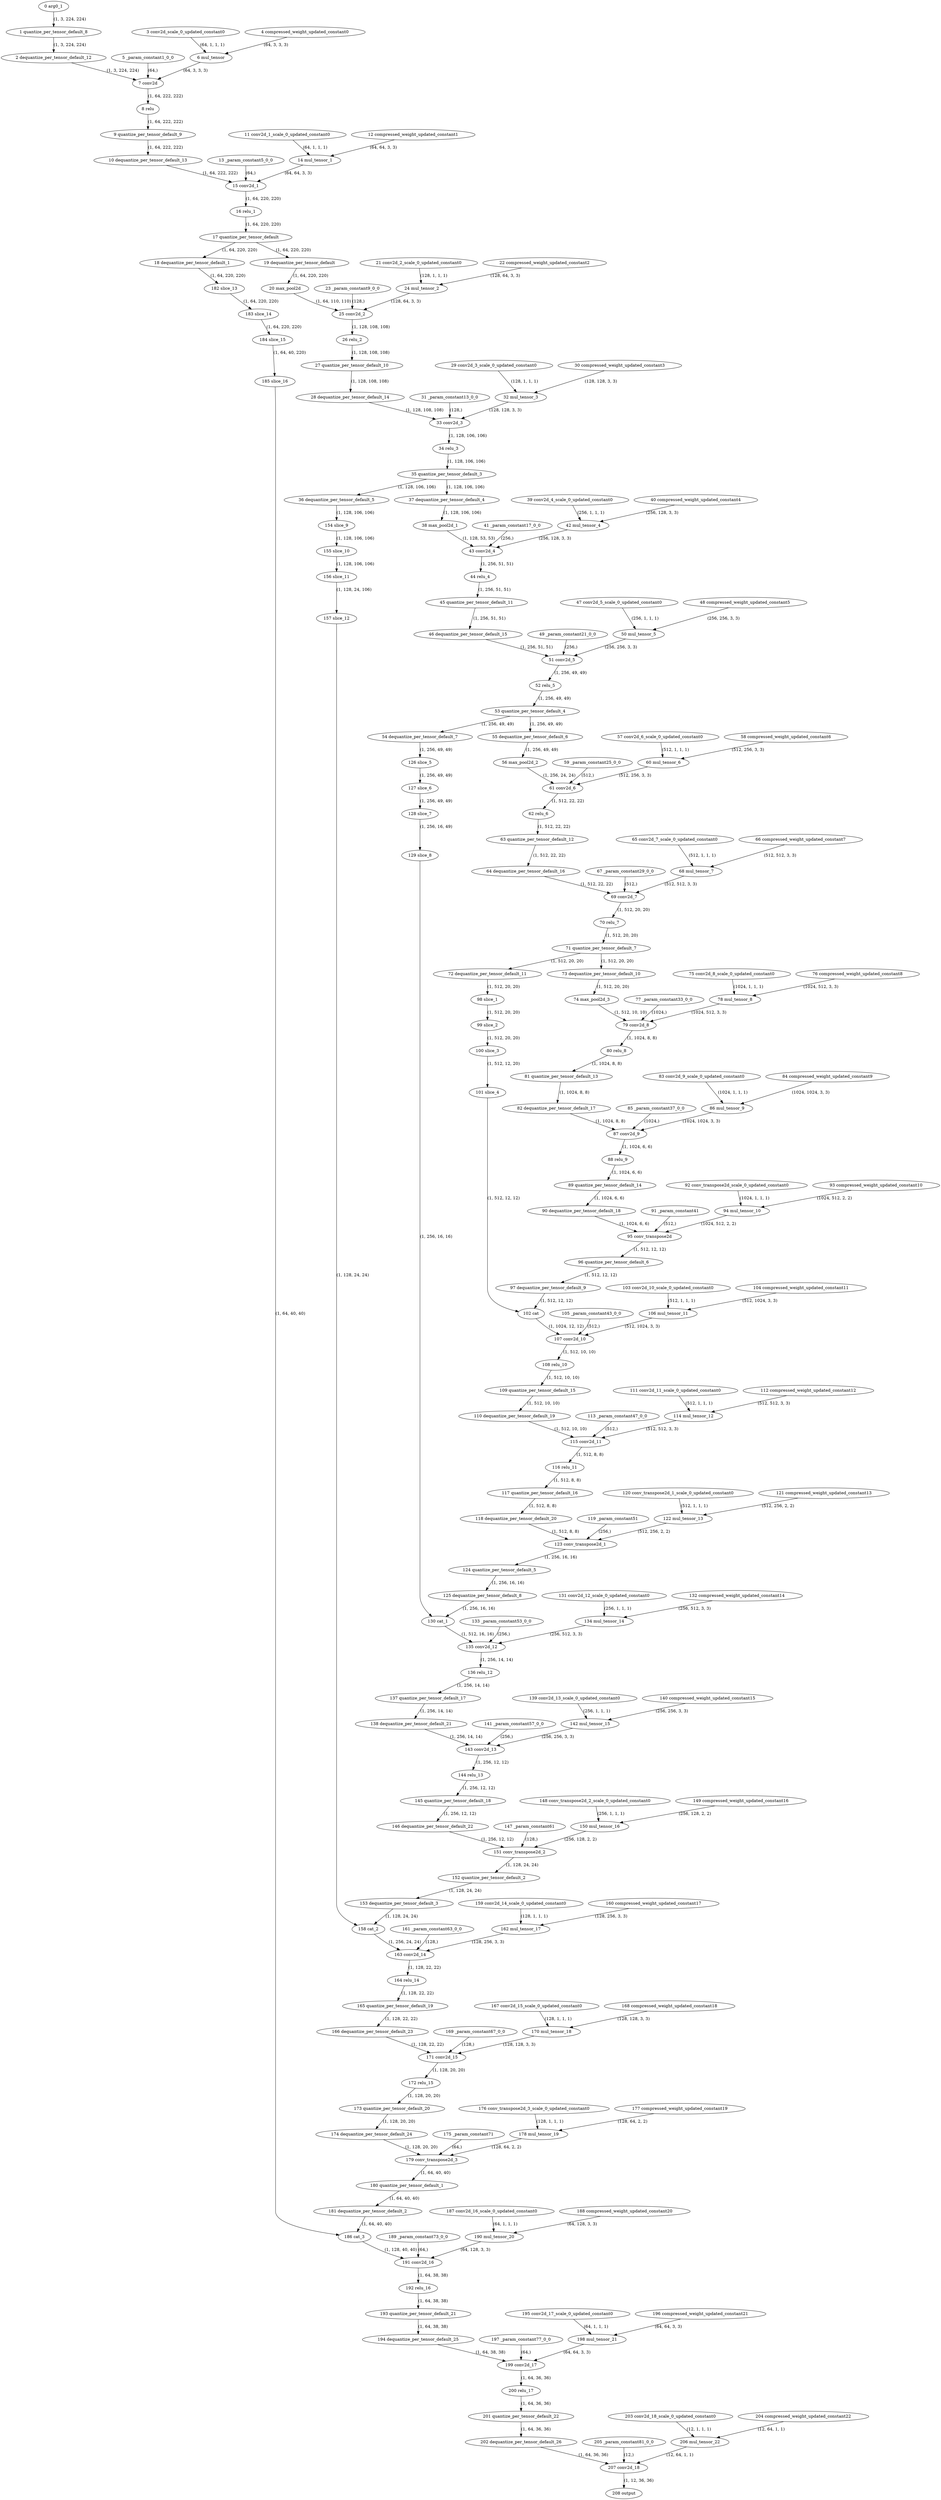 strict digraph  {
"0 arg0_1" [id=0, type=input];
"1 quantize_per_tensor_default_8" [id=1, type=quantize_per_tensor];
"2 dequantize_per_tensor_default_12" [id=2, type=dequantize_per_tensor];
"3 conv2d_scale_0_updated_constant0" [id=3, type=get_attr];
"4 compressed_weight_updated_constant0" [id=4, type=get_attr];
"5 _param_constant1_0_0" [id=5, type=get_attr];
"6 mul_tensor" [id=6, type=mul];
"7 conv2d" [id=7, type=conv2d];
"8 relu" [id=8, type=relu];
"9 quantize_per_tensor_default_9" [id=9, type=quantize_per_tensor];
"10 dequantize_per_tensor_default_13" [id=10, type=dequantize_per_tensor];
"11 conv2d_1_scale_0_updated_constant0" [id=11, type=get_attr];
"12 compressed_weight_updated_constant1" [id=12, type=get_attr];
"13 _param_constant5_0_0" [id=13, type=get_attr];
"14 mul_tensor_1" [id=14, type=mul];
"15 conv2d_1" [id=15, type=conv2d];
"16 relu_1" [id=16, type=relu];
"17 quantize_per_tensor_default" [id=17, type=quantize_per_tensor];
"18 dequantize_per_tensor_default_1" [id=18, type=dequantize_per_tensor];
"19 dequantize_per_tensor_default" [id=19, type=dequantize_per_tensor];
"20 max_pool2d" [id=20, type=max_pool2d];
"21 conv2d_2_scale_0_updated_constant0" [id=21, type=get_attr];
"22 compressed_weight_updated_constant2" [id=22, type=get_attr];
"23 _param_constant9_0_0" [id=23, type=get_attr];
"24 mul_tensor_2" [id=24, type=mul];
"25 conv2d_2" [id=25, type=conv2d];
"26 relu_2" [id=26, type=relu];
"27 quantize_per_tensor_default_10" [id=27, type=quantize_per_tensor];
"28 dequantize_per_tensor_default_14" [id=28, type=dequantize_per_tensor];
"29 conv2d_3_scale_0_updated_constant0" [id=29, type=get_attr];
"30 compressed_weight_updated_constant3" [id=30, type=get_attr];
"31 _param_constant13_0_0" [id=31, type=get_attr];
"32 mul_tensor_3" [id=32, type=mul];
"33 conv2d_3" [id=33, type=conv2d];
"34 relu_3" [id=34, type=relu];
"35 quantize_per_tensor_default_3" [id=35, type=quantize_per_tensor];
"36 dequantize_per_tensor_default_5" [id=36, type=dequantize_per_tensor];
"37 dequantize_per_tensor_default_4" [id=37, type=dequantize_per_tensor];
"38 max_pool2d_1" [id=38, type=max_pool2d];
"39 conv2d_4_scale_0_updated_constant0" [id=39, type=get_attr];
"40 compressed_weight_updated_constant4" [id=40, type=get_attr];
"41 _param_constant17_0_0" [id=41, type=get_attr];
"42 mul_tensor_4" [id=42, type=mul];
"43 conv2d_4" [id=43, type=conv2d];
"44 relu_4" [id=44, type=relu];
"45 quantize_per_tensor_default_11" [id=45, type=quantize_per_tensor];
"46 dequantize_per_tensor_default_15" [id=46, type=dequantize_per_tensor];
"47 conv2d_5_scale_0_updated_constant0" [id=47, type=get_attr];
"48 compressed_weight_updated_constant5" [id=48, type=get_attr];
"49 _param_constant21_0_0" [id=49, type=get_attr];
"50 mul_tensor_5" [id=50, type=mul];
"51 conv2d_5" [id=51, type=conv2d];
"52 relu_5" [id=52, type=relu];
"53 quantize_per_tensor_default_4" [id=53, type=quantize_per_tensor];
"54 dequantize_per_tensor_default_7" [id=54, type=dequantize_per_tensor];
"55 dequantize_per_tensor_default_6" [id=55, type=dequantize_per_tensor];
"56 max_pool2d_2" [id=56, type=max_pool2d];
"57 conv2d_6_scale_0_updated_constant0" [id=57, type=get_attr];
"58 compressed_weight_updated_constant6" [id=58, type=get_attr];
"59 _param_constant25_0_0" [id=59, type=get_attr];
"60 mul_tensor_6" [id=60, type=mul];
"61 conv2d_6" [id=61, type=conv2d];
"62 relu_6" [id=62, type=relu];
"63 quantize_per_tensor_default_12" [id=63, type=quantize_per_tensor];
"64 dequantize_per_tensor_default_16" [id=64, type=dequantize_per_tensor];
"65 conv2d_7_scale_0_updated_constant0" [id=65, type=get_attr];
"66 compressed_weight_updated_constant7" [id=66, type=get_attr];
"67 _param_constant29_0_0" [id=67, type=get_attr];
"68 mul_tensor_7" [id=68, type=mul];
"69 conv2d_7" [id=69, type=conv2d];
"70 relu_7" [id=70, type=relu];
"71 quantize_per_tensor_default_7" [id=71, type=quantize_per_tensor];
"72 dequantize_per_tensor_default_11" [id=72, type=dequantize_per_tensor];
"73 dequantize_per_tensor_default_10" [id=73, type=dequantize_per_tensor];
"74 max_pool2d_3" [id=74, type=max_pool2d];
"75 conv2d_8_scale_0_updated_constant0" [id=75, type=get_attr];
"76 compressed_weight_updated_constant8" [id=76, type=get_attr];
"77 _param_constant33_0_0" [id=77, type=get_attr];
"78 mul_tensor_8" [id=78, type=mul];
"79 conv2d_8" [id=79, type=conv2d];
"80 relu_8" [id=80, type=relu];
"81 quantize_per_tensor_default_13" [id=81, type=quantize_per_tensor];
"82 dequantize_per_tensor_default_17" [id=82, type=dequantize_per_tensor];
"83 conv2d_9_scale_0_updated_constant0" [id=83, type=get_attr];
"84 compressed_weight_updated_constant9" [id=84, type=get_attr];
"85 _param_constant37_0_0" [id=85, type=get_attr];
"86 mul_tensor_9" [id=86, type=mul];
"87 conv2d_9" [id=87, type=conv2d];
"88 relu_9" [id=88, type=relu];
"89 quantize_per_tensor_default_14" [id=89, type=quantize_per_tensor];
"90 dequantize_per_tensor_default_18" [id=90, type=dequantize_per_tensor];
"91 _param_constant41" [id=91, type=get_attr];
"92 conv_transpose2d_scale_0_updated_constant0" [id=92, type=get_attr];
"93 compressed_weight_updated_constant10" [id=93, type=get_attr];
"94 mul_tensor_10" [id=94, type=mul];
"95 conv_transpose2d" [id=95, type=conv_transpose2d];
"96 quantize_per_tensor_default_6" [id=96, type=quantize_per_tensor];
"97 dequantize_per_tensor_default_9" [id=97, type=dequantize_per_tensor];
"98 slice_1" [id=98, type=slice];
"99 slice_2" [id=99, type=slice];
"100 slice_3" [id=100, type=slice];
"101 slice_4" [id=101, type=slice];
"102 cat" [id=102, type=cat];
"103 conv2d_10_scale_0_updated_constant0" [id=103, type=get_attr];
"104 compressed_weight_updated_constant11" [id=104, type=get_attr];
"105 _param_constant43_0_0" [id=105, type=get_attr];
"106 mul_tensor_11" [id=106, type=mul];
"107 conv2d_10" [id=107, type=conv2d];
"108 relu_10" [id=108, type=relu];
"109 quantize_per_tensor_default_15" [id=109, type=quantize_per_tensor];
"110 dequantize_per_tensor_default_19" [id=110, type=dequantize_per_tensor];
"111 conv2d_11_scale_0_updated_constant0" [id=111, type=get_attr];
"112 compressed_weight_updated_constant12" [id=112, type=get_attr];
"113 _param_constant47_0_0" [id=113, type=get_attr];
"114 mul_tensor_12" [id=114, type=mul];
"115 conv2d_11" [id=115, type=conv2d];
"116 relu_11" [id=116, type=relu];
"117 quantize_per_tensor_default_16" [id=117, type=quantize_per_tensor];
"118 dequantize_per_tensor_default_20" [id=118, type=dequantize_per_tensor];
"119 _param_constant51" [id=119, type=get_attr];
"120 conv_transpose2d_1_scale_0_updated_constant0" [id=120, type=get_attr];
"121 compressed_weight_updated_constant13" [id=121, type=get_attr];
"122 mul_tensor_13" [id=122, type=mul];
"123 conv_transpose2d_1" [id=123, type=conv_transpose2d];
"124 quantize_per_tensor_default_5" [id=124, type=quantize_per_tensor];
"125 dequantize_per_tensor_default_8" [id=125, type=dequantize_per_tensor];
"126 slice_5" [id=126, type=slice];
"127 slice_6" [id=127, type=slice];
"128 slice_7" [id=128, type=slice];
"129 slice_8" [id=129, type=slice];
"130 cat_1" [id=130, type=cat];
"131 conv2d_12_scale_0_updated_constant0" [id=131, type=get_attr];
"132 compressed_weight_updated_constant14" [id=132, type=get_attr];
"133 _param_constant53_0_0" [id=133, type=get_attr];
"134 mul_tensor_14" [id=134, type=mul];
"135 conv2d_12" [id=135, type=conv2d];
"136 relu_12" [id=136, type=relu];
"137 quantize_per_tensor_default_17" [id=137, type=quantize_per_tensor];
"138 dequantize_per_tensor_default_21" [id=138, type=dequantize_per_tensor];
"139 conv2d_13_scale_0_updated_constant0" [id=139, type=get_attr];
"140 compressed_weight_updated_constant15" [id=140, type=get_attr];
"141 _param_constant57_0_0" [id=141, type=get_attr];
"142 mul_tensor_15" [id=142, type=mul];
"143 conv2d_13" [id=143, type=conv2d];
"144 relu_13" [id=144, type=relu];
"145 quantize_per_tensor_default_18" [id=145, type=quantize_per_tensor];
"146 dequantize_per_tensor_default_22" [id=146, type=dequantize_per_tensor];
"147 _param_constant61" [id=147, type=get_attr];
"148 conv_transpose2d_2_scale_0_updated_constant0" [id=148, type=get_attr];
"149 compressed_weight_updated_constant16" [id=149, type=get_attr];
"150 mul_tensor_16" [id=150, type=mul];
"151 conv_transpose2d_2" [id=151, type=conv_transpose2d];
"152 quantize_per_tensor_default_2" [id=152, type=quantize_per_tensor];
"153 dequantize_per_tensor_default_3" [id=153, type=dequantize_per_tensor];
"154 slice_9" [id=154, type=slice];
"155 slice_10" [id=155, type=slice];
"156 slice_11" [id=156, type=slice];
"157 slice_12" [id=157, type=slice];
"158 cat_2" [id=158, type=cat];
"159 conv2d_14_scale_0_updated_constant0" [id=159, type=get_attr];
"160 compressed_weight_updated_constant17" [id=160, type=get_attr];
"161 _param_constant63_0_0" [id=161, type=get_attr];
"162 mul_tensor_17" [id=162, type=mul];
"163 conv2d_14" [id=163, type=conv2d];
"164 relu_14" [id=164, type=relu];
"165 quantize_per_tensor_default_19" [id=165, type=quantize_per_tensor];
"166 dequantize_per_tensor_default_23" [id=166, type=dequantize_per_tensor];
"167 conv2d_15_scale_0_updated_constant0" [id=167, type=get_attr];
"168 compressed_weight_updated_constant18" [id=168, type=get_attr];
"169 _param_constant67_0_0" [id=169, type=get_attr];
"170 mul_tensor_18" [id=170, type=mul];
"171 conv2d_15" [id=171, type=conv2d];
"172 relu_15" [id=172, type=relu];
"173 quantize_per_tensor_default_20" [id=173, type=quantize_per_tensor];
"174 dequantize_per_tensor_default_24" [id=174, type=dequantize_per_tensor];
"175 _param_constant71" [id=175, type=get_attr];
"176 conv_transpose2d_3_scale_0_updated_constant0" [id=176, type=get_attr];
"177 compressed_weight_updated_constant19" [id=177, type=get_attr];
"178 mul_tensor_19" [id=178, type=mul];
"179 conv_transpose2d_3" [id=179, type=conv_transpose2d];
"180 quantize_per_tensor_default_1" [id=180, type=quantize_per_tensor];
"181 dequantize_per_tensor_default_2" [id=181, type=dequantize_per_tensor];
"182 slice_13" [id=182, type=slice];
"183 slice_14" [id=183, type=slice];
"184 slice_15" [id=184, type=slice];
"185 slice_16" [id=185, type=slice];
"186 cat_3" [id=186, type=cat];
"187 conv2d_16_scale_0_updated_constant0" [id=187, type=get_attr];
"188 compressed_weight_updated_constant20" [id=188, type=get_attr];
"189 _param_constant73_0_0" [id=189, type=get_attr];
"190 mul_tensor_20" [id=190, type=mul];
"191 conv2d_16" [id=191, type=conv2d];
"192 relu_16" [id=192, type=relu];
"193 quantize_per_tensor_default_21" [id=193, type=quantize_per_tensor];
"194 dequantize_per_tensor_default_25" [id=194, type=dequantize_per_tensor];
"195 conv2d_17_scale_0_updated_constant0" [id=195, type=get_attr];
"196 compressed_weight_updated_constant21" [id=196, type=get_attr];
"197 _param_constant77_0_0" [id=197, type=get_attr];
"198 mul_tensor_21" [id=198, type=mul];
"199 conv2d_17" [id=199, type=conv2d];
"200 relu_17" [id=200, type=relu];
"201 quantize_per_tensor_default_22" [id=201, type=quantize_per_tensor];
"202 dequantize_per_tensor_default_26" [id=202, type=dequantize_per_tensor];
"203 conv2d_18_scale_0_updated_constant0" [id=203, type=get_attr];
"204 compressed_weight_updated_constant22" [id=204, type=get_attr];
"205 _param_constant81_0_0" [id=205, type=get_attr];
"206 mul_tensor_22" [id=206, type=mul];
"207 conv2d_18" [id=207, type=conv2d];
"208 output" [id=208, type=output];
"0 arg0_1" -> "1 quantize_per_tensor_default_8"  [label="(1, 3, 224, 224)", style=solid];
"1 quantize_per_tensor_default_8" -> "2 dequantize_per_tensor_default_12"  [label="(1, 3, 224, 224)", style=solid];
"2 dequantize_per_tensor_default_12" -> "7 conv2d"  [label="(1, 3, 224, 224)", style=solid];
"3 conv2d_scale_0_updated_constant0" -> "6 mul_tensor"  [label="(64, 1, 1, 1)", style=solid];
"4 compressed_weight_updated_constant0" -> "6 mul_tensor"  [label="(64, 3, 3, 3)", style=solid];
"5 _param_constant1_0_0" -> "7 conv2d"  [label="(64,)", style=solid];
"6 mul_tensor" -> "7 conv2d"  [label="(64, 3, 3, 3)", style=solid];
"7 conv2d" -> "8 relu"  [label="(1, 64, 222, 222)", style=solid];
"8 relu" -> "9 quantize_per_tensor_default_9"  [label="(1, 64, 222, 222)", style=solid];
"9 quantize_per_tensor_default_9" -> "10 dequantize_per_tensor_default_13"  [label="(1, 64, 222, 222)", style=solid];
"10 dequantize_per_tensor_default_13" -> "15 conv2d_1"  [label="(1, 64, 222, 222)", style=solid];
"11 conv2d_1_scale_0_updated_constant0" -> "14 mul_tensor_1"  [label="(64, 1, 1, 1)", style=solid];
"12 compressed_weight_updated_constant1" -> "14 mul_tensor_1"  [label="(64, 64, 3, 3)", style=solid];
"13 _param_constant5_0_0" -> "15 conv2d_1"  [label="(64,)", style=solid];
"14 mul_tensor_1" -> "15 conv2d_1"  [label="(64, 64, 3, 3)", style=solid];
"15 conv2d_1" -> "16 relu_1"  [label="(1, 64, 220, 220)", style=solid];
"16 relu_1" -> "17 quantize_per_tensor_default"  [label="(1, 64, 220, 220)", style=solid];
"17 quantize_per_tensor_default" -> "18 dequantize_per_tensor_default_1"  [label="(1, 64, 220, 220)", style=solid];
"17 quantize_per_tensor_default" -> "19 dequantize_per_tensor_default"  [label="(1, 64, 220, 220)", style=solid];
"18 dequantize_per_tensor_default_1" -> "182 slice_13"  [label="(1, 64, 220, 220)", style=solid];
"19 dequantize_per_tensor_default" -> "20 max_pool2d"  [label="(1, 64, 220, 220)", style=solid];
"20 max_pool2d" -> "25 conv2d_2"  [label="(1, 64, 110, 110)", style=solid];
"21 conv2d_2_scale_0_updated_constant0" -> "24 mul_tensor_2"  [label="(128, 1, 1, 1)", style=solid];
"22 compressed_weight_updated_constant2" -> "24 mul_tensor_2"  [label="(128, 64, 3, 3)", style=solid];
"23 _param_constant9_0_0" -> "25 conv2d_2"  [label="(128,)", style=solid];
"24 mul_tensor_2" -> "25 conv2d_2"  [label="(128, 64, 3, 3)", style=solid];
"25 conv2d_2" -> "26 relu_2"  [label="(1, 128, 108, 108)", style=solid];
"26 relu_2" -> "27 quantize_per_tensor_default_10"  [label="(1, 128, 108, 108)", style=solid];
"27 quantize_per_tensor_default_10" -> "28 dequantize_per_tensor_default_14"  [label="(1, 128, 108, 108)", style=solid];
"28 dequantize_per_tensor_default_14" -> "33 conv2d_3"  [label="(1, 128, 108, 108)", style=solid];
"29 conv2d_3_scale_0_updated_constant0" -> "32 mul_tensor_3"  [label="(128, 1, 1, 1)", style=solid];
"30 compressed_weight_updated_constant3" -> "32 mul_tensor_3"  [label="(128, 128, 3, 3)", style=solid];
"31 _param_constant13_0_0" -> "33 conv2d_3"  [label="(128,)", style=solid];
"32 mul_tensor_3" -> "33 conv2d_3"  [label="(128, 128, 3, 3)", style=solid];
"33 conv2d_3" -> "34 relu_3"  [label="(1, 128, 106, 106)", style=solid];
"34 relu_3" -> "35 quantize_per_tensor_default_3"  [label="(1, 128, 106, 106)", style=solid];
"35 quantize_per_tensor_default_3" -> "36 dequantize_per_tensor_default_5"  [label="(1, 128, 106, 106)", style=solid];
"35 quantize_per_tensor_default_3" -> "37 dequantize_per_tensor_default_4"  [label="(1, 128, 106, 106)", style=solid];
"36 dequantize_per_tensor_default_5" -> "154 slice_9"  [label="(1, 128, 106, 106)", style=solid];
"37 dequantize_per_tensor_default_4" -> "38 max_pool2d_1"  [label="(1, 128, 106, 106)", style=solid];
"38 max_pool2d_1" -> "43 conv2d_4"  [label="(1, 128, 53, 53)", style=solid];
"39 conv2d_4_scale_0_updated_constant0" -> "42 mul_tensor_4"  [label="(256, 1, 1, 1)", style=solid];
"40 compressed_weight_updated_constant4" -> "42 mul_tensor_4"  [label="(256, 128, 3, 3)", style=solid];
"41 _param_constant17_0_0" -> "43 conv2d_4"  [label="(256,)", style=solid];
"42 mul_tensor_4" -> "43 conv2d_4"  [label="(256, 128, 3, 3)", style=solid];
"43 conv2d_4" -> "44 relu_4"  [label="(1, 256, 51, 51)", style=solid];
"44 relu_4" -> "45 quantize_per_tensor_default_11"  [label="(1, 256, 51, 51)", style=solid];
"45 quantize_per_tensor_default_11" -> "46 dequantize_per_tensor_default_15"  [label="(1, 256, 51, 51)", style=solid];
"46 dequantize_per_tensor_default_15" -> "51 conv2d_5"  [label="(1, 256, 51, 51)", style=solid];
"47 conv2d_5_scale_0_updated_constant0" -> "50 mul_tensor_5"  [label="(256, 1, 1, 1)", style=solid];
"48 compressed_weight_updated_constant5" -> "50 mul_tensor_5"  [label="(256, 256, 3, 3)", style=solid];
"49 _param_constant21_0_0" -> "51 conv2d_5"  [label="(256,)", style=solid];
"50 mul_tensor_5" -> "51 conv2d_5"  [label="(256, 256, 3, 3)", style=solid];
"51 conv2d_5" -> "52 relu_5"  [label="(1, 256, 49, 49)", style=solid];
"52 relu_5" -> "53 quantize_per_tensor_default_4"  [label="(1, 256, 49, 49)", style=solid];
"53 quantize_per_tensor_default_4" -> "54 dequantize_per_tensor_default_7"  [label="(1, 256, 49, 49)", style=solid];
"53 quantize_per_tensor_default_4" -> "55 dequantize_per_tensor_default_6"  [label="(1, 256, 49, 49)", style=solid];
"54 dequantize_per_tensor_default_7" -> "126 slice_5"  [label="(1, 256, 49, 49)", style=solid];
"55 dequantize_per_tensor_default_6" -> "56 max_pool2d_2"  [label="(1, 256, 49, 49)", style=solid];
"56 max_pool2d_2" -> "61 conv2d_6"  [label="(1, 256, 24, 24)", style=solid];
"57 conv2d_6_scale_0_updated_constant0" -> "60 mul_tensor_6"  [label="(512, 1, 1, 1)", style=solid];
"58 compressed_weight_updated_constant6" -> "60 mul_tensor_6"  [label="(512, 256, 3, 3)", style=solid];
"59 _param_constant25_0_0" -> "61 conv2d_6"  [label="(512,)", style=solid];
"60 mul_tensor_6" -> "61 conv2d_6"  [label="(512, 256, 3, 3)", style=solid];
"61 conv2d_6" -> "62 relu_6"  [label="(1, 512, 22, 22)", style=solid];
"62 relu_6" -> "63 quantize_per_tensor_default_12"  [label="(1, 512, 22, 22)", style=solid];
"63 quantize_per_tensor_default_12" -> "64 dequantize_per_tensor_default_16"  [label="(1, 512, 22, 22)", style=solid];
"64 dequantize_per_tensor_default_16" -> "69 conv2d_7"  [label="(1, 512, 22, 22)", style=solid];
"65 conv2d_7_scale_0_updated_constant0" -> "68 mul_tensor_7"  [label="(512, 1, 1, 1)", style=solid];
"66 compressed_weight_updated_constant7" -> "68 mul_tensor_7"  [label="(512, 512, 3, 3)", style=solid];
"67 _param_constant29_0_0" -> "69 conv2d_7"  [label="(512,)", style=solid];
"68 mul_tensor_7" -> "69 conv2d_7"  [label="(512, 512, 3, 3)", style=solid];
"69 conv2d_7" -> "70 relu_7"  [label="(1, 512, 20, 20)", style=solid];
"70 relu_7" -> "71 quantize_per_tensor_default_7"  [label="(1, 512, 20, 20)", style=solid];
"71 quantize_per_tensor_default_7" -> "72 dequantize_per_tensor_default_11"  [label="(1, 512, 20, 20)", style=solid];
"71 quantize_per_tensor_default_7" -> "73 dequantize_per_tensor_default_10"  [label="(1, 512, 20, 20)", style=solid];
"72 dequantize_per_tensor_default_11" -> "98 slice_1"  [label="(1, 512, 20, 20)", style=solid];
"73 dequantize_per_tensor_default_10" -> "74 max_pool2d_3"  [label="(1, 512, 20, 20)", style=solid];
"74 max_pool2d_3" -> "79 conv2d_8"  [label="(1, 512, 10, 10)", style=solid];
"75 conv2d_8_scale_0_updated_constant0" -> "78 mul_tensor_8"  [label="(1024, 1, 1, 1)", style=solid];
"76 compressed_weight_updated_constant8" -> "78 mul_tensor_8"  [label="(1024, 512, 3, 3)", style=solid];
"77 _param_constant33_0_0" -> "79 conv2d_8"  [label="(1024,)", style=solid];
"78 mul_tensor_8" -> "79 conv2d_8"  [label="(1024, 512, 3, 3)", style=solid];
"79 conv2d_8" -> "80 relu_8"  [label="(1, 1024, 8, 8)", style=solid];
"80 relu_8" -> "81 quantize_per_tensor_default_13"  [label="(1, 1024, 8, 8)", style=solid];
"81 quantize_per_tensor_default_13" -> "82 dequantize_per_tensor_default_17"  [label="(1, 1024, 8, 8)", style=solid];
"82 dequantize_per_tensor_default_17" -> "87 conv2d_9"  [label="(1, 1024, 8, 8)", style=solid];
"83 conv2d_9_scale_0_updated_constant0" -> "86 mul_tensor_9"  [label="(1024, 1, 1, 1)", style=solid];
"84 compressed_weight_updated_constant9" -> "86 mul_tensor_9"  [label="(1024, 1024, 3, 3)", style=solid];
"85 _param_constant37_0_0" -> "87 conv2d_9"  [label="(1024,)", style=solid];
"86 mul_tensor_9" -> "87 conv2d_9"  [label="(1024, 1024, 3, 3)", style=solid];
"87 conv2d_9" -> "88 relu_9"  [label="(1, 1024, 6, 6)", style=solid];
"88 relu_9" -> "89 quantize_per_tensor_default_14"  [label="(1, 1024, 6, 6)", style=solid];
"89 quantize_per_tensor_default_14" -> "90 dequantize_per_tensor_default_18"  [label="(1, 1024, 6, 6)", style=solid];
"90 dequantize_per_tensor_default_18" -> "95 conv_transpose2d"  [label="(1, 1024, 6, 6)", style=solid];
"91 _param_constant41" -> "95 conv_transpose2d"  [label="(512,)", style=solid];
"92 conv_transpose2d_scale_0_updated_constant0" -> "94 mul_tensor_10"  [label="(1024, 1, 1, 1)", style=solid];
"93 compressed_weight_updated_constant10" -> "94 mul_tensor_10"  [label="(1024, 512, 2, 2)", style=solid];
"94 mul_tensor_10" -> "95 conv_transpose2d"  [label="(1024, 512, 2, 2)", style=solid];
"95 conv_transpose2d" -> "96 quantize_per_tensor_default_6"  [label="(1, 512, 12, 12)", style=solid];
"96 quantize_per_tensor_default_6" -> "97 dequantize_per_tensor_default_9"  [label="(1, 512, 12, 12)", style=solid];
"97 dequantize_per_tensor_default_9" -> "102 cat"  [label="(1, 512, 12, 12)", style=solid];
"98 slice_1" -> "99 slice_2"  [label="(1, 512, 20, 20)", style=solid];
"99 slice_2" -> "100 slice_3"  [label="(1, 512, 20, 20)", style=solid];
"100 slice_3" -> "101 slice_4"  [label="(1, 512, 12, 20)", style=solid];
"101 slice_4" -> "102 cat"  [label="(1, 512, 12, 12)", style=solid];
"102 cat" -> "107 conv2d_10"  [label="(1, 1024, 12, 12)", style=solid];
"103 conv2d_10_scale_0_updated_constant0" -> "106 mul_tensor_11"  [label="(512, 1, 1, 1)", style=solid];
"104 compressed_weight_updated_constant11" -> "106 mul_tensor_11"  [label="(512, 1024, 3, 3)", style=solid];
"105 _param_constant43_0_0" -> "107 conv2d_10"  [label="(512,)", style=solid];
"106 mul_tensor_11" -> "107 conv2d_10"  [label="(512, 1024, 3, 3)", style=solid];
"107 conv2d_10" -> "108 relu_10"  [label="(1, 512, 10, 10)", style=solid];
"108 relu_10" -> "109 quantize_per_tensor_default_15"  [label="(1, 512, 10, 10)", style=solid];
"109 quantize_per_tensor_default_15" -> "110 dequantize_per_tensor_default_19"  [label="(1, 512, 10, 10)", style=solid];
"110 dequantize_per_tensor_default_19" -> "115 conv2d_11"  [label="(1, 512, 10, 10)", style=solid];
"111 conv2d_11_scale_0_updated_constant0" -> "114 mul_tensor_12"  [label="(512, 1, 1, 1)", style=solid];
"112 compressed_weight_updated_constant12" -> "114 mul_tensor_12"  [label="(512, 512, 3, 3)", style=solid];
"113 _param_constant47_0_0" -> "115 conv2d_11"  [label="(512,)", style=solid];
"114 mul_tensor_12" -> "115 conv2d_11"  [label="(512, 512, 3, 3)", style=solid];
"115 conv2d_11" -> "116 relu_11"  [label="(1, 512, 8, 8)", style=solid];
"116 relu_11" -> "117 quantize_per_tensor_default_16"  [label="(1, 512, 8, 8)", style=solid];
"117 quantize_per_tensor_default_16" -> "118 dequantize_per_tensor_default_20"  [label="(1, 512, 8, 8)", style=solid];
"118 dequantize_per_tensor_default_20" -> "123 conv_transpose2d_1"  [label="(1, 512, 8, 8)", style=solid];
"119 _param_constant51" -> "123 conv_transpose2d_1"  [label="(256,)", style=solid];
"120 conv_transpose2d_1_scale_0_updated_constant0" -> "122 mul_tensor_13"  [label="(512, 1, 1, 1)", style=solid];
"121 compressed_weight_updated_constant13" -> "122 mul_tensor_13"  [label="(512, 256, 2, 2)", style=solid];
"122 mul_tensor_13" -> "123 conv_transpose2d_1"  [label="(512, 256, 2, 2)", style=solid];
"123 conv_transpose2d_1" -> "124 quantize_per_tensor_default_5"  [label="(1, 256, 16, 16)", style=solid];
"124 quantize_per_tensor_default_5" -> "125 dequantize_per_tensor_default_8"  [label="(1, 256, 16, 16)", style=solid];
"125 dequantize_per_tensor_default_8" -> "130 cat_1"  [label="(1, 256, 16, 16)", style=solid];
"126 slice_5" -> "127 slice_6"  [label="(1, 256, 49, 49)", style=solid];
"127 slice_6" -> "128 slice_7"  [label="(1, 256, 49, 49)", style=solid];
"128 slice_7" -> "129 slice_8"  [label="(1, 256, 16, 49)", style=solid];
"129 slice_8" -> "130 cat_1"  [label="(1, 256, 16, 16)", style=solid];
"130 cat_1" -> "135 conv2d_12"  [label="(1, 512, 16, 16)", style=solid];
"131 conv2d_12_scale_0_updated_constant0" -> "134 mul_tensor_14"  [label="(256, 1, 1, 1)", style=solid];
"132 compressed_weight_updated_constant14" -> "134 mul_tensor_14"  [label="(256, 512, 3, 3)", style=solid];
"133 _param_constant53_0_0" -> "135 conv2d_12"  [label="(256,)", style=solid];
"134 mul_tensor_14" -> "135 conv2d_12"  [label="(256, 512, 3, 3)", style=solid];
"135 conv2d_12" -> "136 relu_12"  [label="(1, 256, 14, 14)", style=solid];
"136 relu_12" -> "137 quantize_per_tensor_default_17"  [label="(1, 256, 14, 14)", style=solid];
"137 quantize_per_tensor_default_17" -> "138 dequantize_per_tensor_default_21"  [label="(1, 256, 14, 14)", style=solid];
"138 dequantize_per_tensor_default_21" -> "143 conv2d_13"  [label="(1, 256, 14, 14)", style=solid];
"139 conv2d_13_scale_0_updated_constant0" -> "142 mul_tensor_15"  [label="(256, 1, 1, 1)", style=solid];
"140 compressed_weight_updated_constant15" -> "142 mul_tensor_15"  [label="(256, 256, 3, 3)", style=solid];
"141 _param_constant57_0_0" -> "143 conv2d_13"  [label="(256,)", style=solid];
"142 mul_tensor_15" -> "143 conv2d_13"  [label="(256, 256, 3, 3)", style=solid];
"143 conv2d_13" -> "144 relu_13"  [label="(1, 256, 12, 12)", style=solid];
"144 relu_13" -> "145 quantize_per_tensor_default_18"  [label="(1, 256, 12, 12)", style=solid];
"145 quantize_per_tensor_default_18" -> "146 dequantize_per_tensor_default_22"  [label="(1, 256, 12, 12)", style=solid];
"146 dequantize_per_tensor_default_22" -> "151 conv_transpose2d_2"  [label="(1, 256, 12, 12)", style=solid];
"147 _param_constant61" -> "151 conv_transpose2d_2"  [label="(128,)", style=solid];
"148 conv_transpose2d_2_scale_0_updated_constant0" -> "150 mul_tensor_16"  [label="(256, 1, 1, 1)", style=solid];
"149 compressed_weight_updated_constant16" -> "150 mul_tensor_16"  [label="(256, 128, 2, 2)", style=solid];
"150 mul_tensor_16" -> "151 conv_transpose2d_2"  [label="(256, 128, 2, 2)", style=solid];
"151 conv_transpose2d_2" -> "152 quantize_per_tensor_default_2"  [label="(1, 128, 24, 24)", style=solid];
"152 quantize_per_tensor_default_2" -> "153 dequantize_per_tensor_default_3"  [label="(1, 128, 24, 24)", style=solid];
"153 dequantize_per_tensor_default_3" -> "158 cat_2"  [label="(1, 128, 24, 24)", style=solid];
"154 slice_9" -> "155 slice_10"  [label="(1, 128, 106, 106)", style=solid];
"155 slice_10" -> "156 slice_11"  [label="(1, 128, 106, 106)", style=solid];
"156 slice_11" -> "157 slice_12"  [label="(1, 128, 24, 106)", style=solid];
"157 slice_12" -> "158 cat_2"  [label="(1, 128, 24, 24)", style=solid];
"158 cat_2" -> "163 conv2d_14"  [label="(1, 256, 24, 24)", style=solid];
"159 conv2d_14_scale_0_updated_constant0" -> "162 mul_tensor_17"  [label="(128, 1, 1, 1)", style=solid];
"160 compressed_weight_updated_constant17" -> "162 mul_tensor_17"  [label="(128, 256, 3, 3)", style=solid];
"161 _param_constant63_0_0" -> "163 conv2d_14"  [label="(128,)", style=solid];
"162 mul_tensor_17" -> "163 conv2d_14"  [label="(128, 256, 3, 3)", style=solid];
"163 conv2d_14" -> "164 relu_14"  [label="(1, 128, 22, 22)", style=solid];
"164 relu_14" -> "165 quantize_per_tensor_default_19"  [label="(1, 128, 22, 22)", style=solid];
"165 quantize_per_tensor_default_19" -> "166 dequantize_per_tensor_default_23"  [label="(1, 128, 22, 22)", style=solid];
"166 dequantize_per_tensor_default_23" -> "171 conv2d_15"  [label="(1, 128, 22, 22)", style=solid];
"167 conv2d_15_scale_0_updated_constant0" -> "170 mul_tensor_18"  [label="(128, 1, 1, 1)", style=solid];
"168 compressed_weight_updated_constant18" -> "170 mul_tensor_18"  [label="(128, 128, 3, 3)", style=solid];
"169 _param_constant67_0_0" -> "171 conv2d_15"  [label="(128,)", style=solid];
"170 mul_tensor_18" -> "171 conv2d_15"  [label="(128, 128, 3, 3)", style=solid];
"171 conv2d_15" -> "172 relu_15"  [label="(1, 128, 20, 20)", style=solid];
"172 relu_15" -> "173 quantize_per_tensor_default_20"  [label="(1, 128, 20, 20)", style=solid];
"173 quantize_per_tensor_default_20" -> "174 dequantize_per_tensor_default_24"  [label="(1, 128, 20, 20)", style=solid];
"174 dequantize_per_tensor_default_24" -> "179 conv_transpose2d_3"  [label="(1, 128, 20, 20)", style=solid];
"175 _param_constant71" -> "179 conv_transpose2d_3"  [label="(64,)", style=solid];
"176 conv_transpose2d_3_scale_0_updated_constant0" -> "178 mul_tensor_19"  [label="(128, 1, 1, 1)", style=solid];
"177 compressed_weight_updated_constant19" -> "178 mul_tensor_19"  [label="(128, 64, 2, 2)", style=solid];
"178 mul_tensor_19" -> "179 conv_transpose2d_3"  [label="(128, 64, 2, 2)", style=solid];
"179 conv_transpose2d_3" -> "180 quantize_per_tensor_default_1"  [label="(1, 64, 40, 40)", style=solid];
"180 quantize_per_tensor_default_1" -> "181 dequantize_per_tensor_default_2"  [label="(1, 64, 40, 40)", style=solid];
"181 dequantize_per_tensor_default_2" -> "186 cat_3"  [label="(1, 64, 40, 40)", style=solid];
"182 slice_13" -> "183 slice_14"  [label="(1, 64, 220, 220)", style=solid];
"183 slice_14" -> "184 slice_15"  [label="(1, 64, 220, 220)", style=solid];
"184 slice_15" -> "185 slice_16"  [label="(1, 64, 40, 220)", style=solid];
"185 slice_16" -> "186 cat_3"  [label="(1, 64, 40, 40)", style=solid];
"186 cat_3" -> "191 conv2d_16"  [label="(1, 128, 40, 40)", style=solid];
"187 conv2d_16_scale_0_updated_constant0" -> "190 mul_tensor_20"  [label="(64, 1, 1, 1)", style=solid];
"188 compressed_weight_updated_constant20" -> "190 mul_tensor_20"  [label="(64, 128, 3, 3)", style=solid];
"189 _param_constant73_0_0" -> "191 conv2d_16"  [label="(64,)", style=solid];
"190 mul_tensor_20" -> "191 conv2d_16"  [label="(64, 128, 3, 3)", style=solid];
"191 conv2d_16" -> "192 relu_16"  [label="(1, 64, 38, 38)", style=solid];
"192 relu_16" -> "193 quantize_per_tensor_default_21"  [label="(1, 64, 38, 38)", style=solid];
"193 quantize_per_tensor_default_21" -> "194 dequantize_per_tensor_default_25"  [label="(1, 64, 38, 38)", style=solid];
"194 dequantize_per_tensor_default_25" -> "199 conv2d_17"  [label="(1, 64, 38, 38)", style=solid];
"195 conv2d_17_scale_0_updated_constant0" -> "198 mul_tensor_21"  [label="(64, 1, 1, 1)", style=solid];
"196 compressed_weight_updated_constant21" -> "198 mul_tensor_21"  [label="(64, 64, 3, 3)", style=solid];
"197 _param_constant77_0_0" -> "199 conv2d_17"  [label="(64,)", style=solid];
"198 mul_tensor_21" -> "199 conv2d_17"  [label="(64, 64, 3, 3)", style=solid];
"199 conv2d_17" -> "200 relu_17"  [label="(1, 64, 36, 36)", style=solid];
"200 relu_17" -> "201 quantize_per_tensor_default_22"  [label="(1, 64, 36, 36)", style=solid];
"201 quantize_per_tensor_default_22" -> "202 dequantize_per_tensor_default_26"  [label="(1, 64, 36, 36)", style=solid];
"202 dequantize_per_tensor_default_26" -> "207 conv2d_18"  [label="(1, 64, 36, 36)", style=solid];
"203 conv2d_18_scale_0_updated_constant0" -> "206 mul_tensor_22"  [label="(12, 1, 1, 1)", style=solid];
"204 compressed_weight_updated_constant22" -> "206 mul_tensor_22"  [label="(12, 64, 1, 1)", style=solid];
"205 _param_constant81_0_0" -> "207 conv2d_18"  [label="(12,)", style=solid];
"206 mul_tensor_22" -> "207 conv2d_18"  [label="(12, 64, 1, 1)", style=solid];
"207 conv2d_18" -> "208 output"  [label="(1, 12, 36, 36)", style=solid];
}
